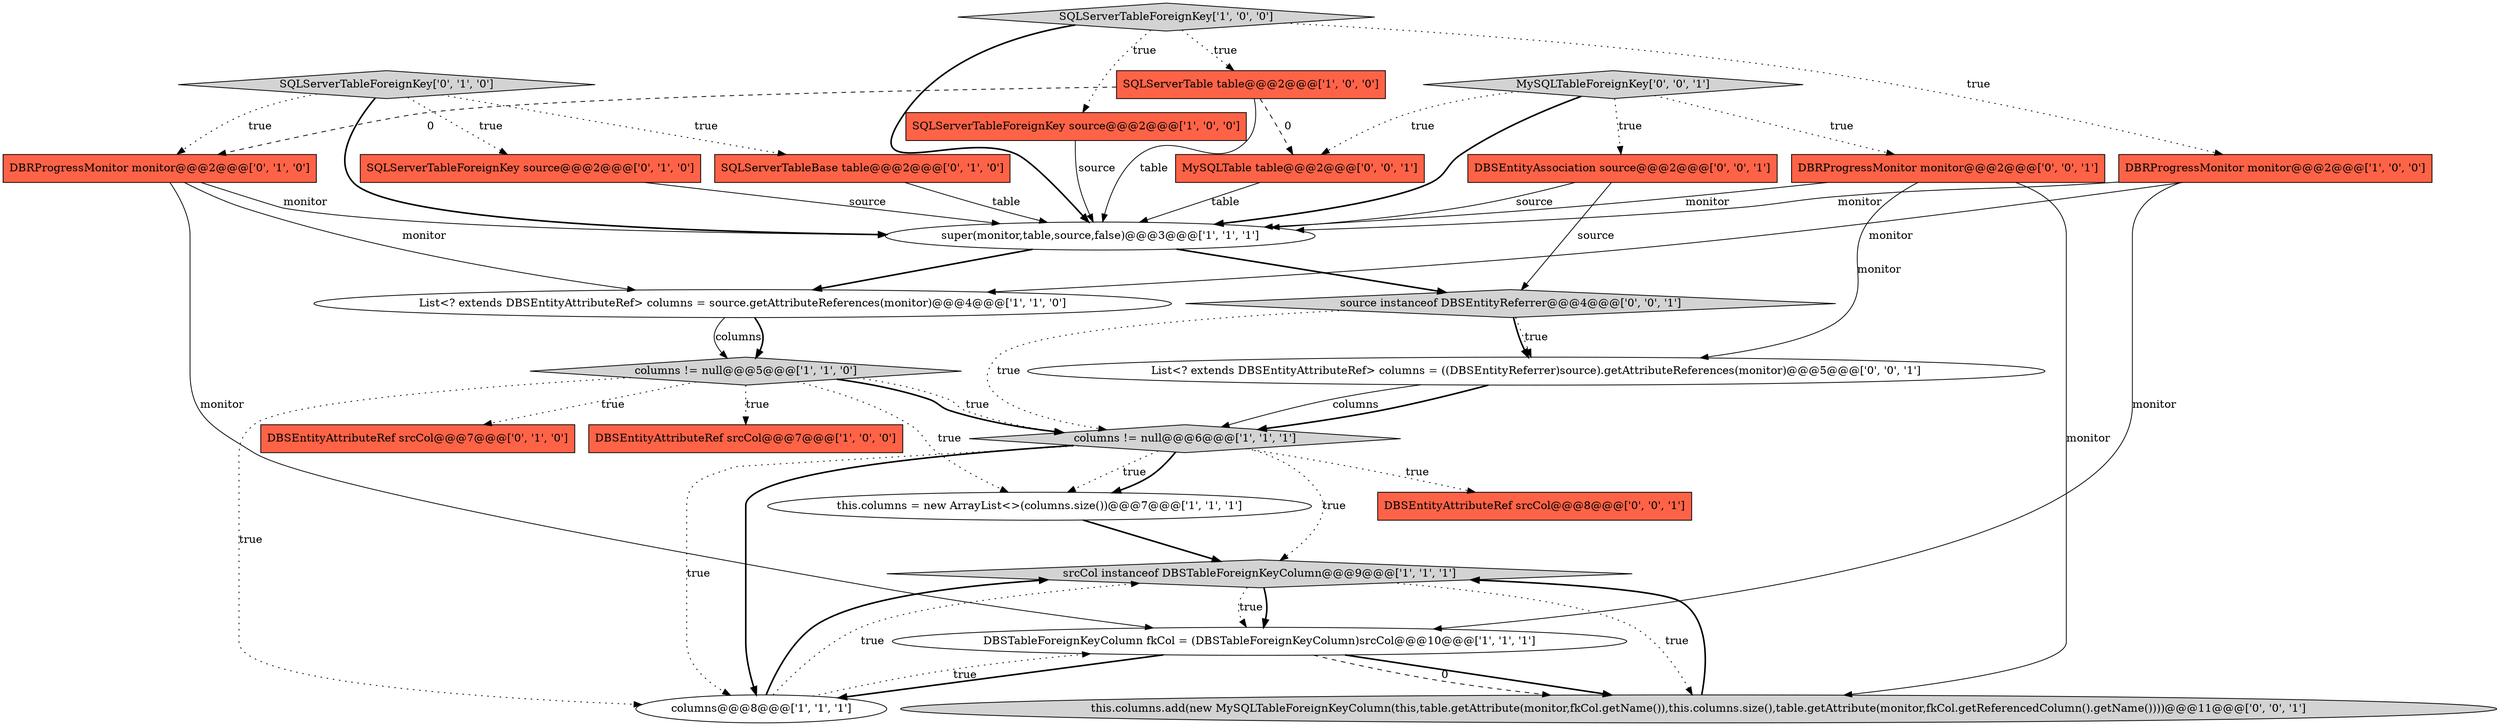 digraph {
4 [style = filled, label = "DBSEntityAttributeRef srcCol@@@7@@@['1', '0', '0']", fillcolor = tomato, shape = box image = "AAA0AAABBB1BBB"];
3 [style = filled, label = "SQLServerTableForeignKey source@@@2@@@['1', '0', '0']", fillcolor = tomato, shape = box image = "AAA0AAABBB1BBB"];
5 [style = filled, label = "this.columns = new ArrayList<>(columns.size())@@@7@@@['1', '1', '1']", fillcolor = white, shape = ellipse image = "AAA0AAABBB1BBB"];
23 [style = filled, label = "this.columns.add(new MySQLTableForeignKeyColumn(this,table.getAttribute(monitor,fkCol.getName()),this.columns.size(),table.getAttribute(monitor,fkCol.getReferencedColumn().getName())))@@@11@@@['0', '0', '1']", fillcolor = lightgray, shape = ellipse image = "AAA0AAABBB3BBB"];
20 [style = filled, label = "source instanceof DBSEntityReferrer@@@4@@@['0', '0', '1']", fillcolor = lightgray, shape = diamond image = "AAA0AAABBB3BBB"];
22 [style = filled, label = "DBSEntityAssociation source@@@2@@@['0', '0', '1']", fillcolor = tomato, shape = box image = "AAA0AAABBB3BBB"];
6 [style = filled, label = "SQLServerTableForeignKey['1', '0', '0']", fillcolor = lightgray, shape = diamond image = "AAA0AAABBB1BBB"];
2 [style = filled, label = "columns != null@@@5@@@['1', '1', '0']", fillcolor = lightgray, shape = diamond image = "AAA0AAABBB1BBB"];
9 [style = filled, label = "List<? extends DBSEntityAttributeRef> columns = source.getAttributeReferences(monitor)@@@4@@@['1', '1', '0']", fillcolor = white, shape = ellipse image = "AAA0AAABBB1BBB"];
8 [style = filled, label = "DBSTableForeignKeyColumn fkCol = (DBSTableForeignKeyColumn)srcCol@@@10@@@['1', '1', '1']", fillcolor = white, shape = ellipse image = "AAA0AAABBB1BBB"];
24 [style = filled, label = "MySQLTable table@@@2@@@['0', '0', '1']", fillcolor = tomato, shape = box image = "AAA0AAABBB3BBB"];
11 [style = filled, label = "columns != null@@@6@@@['1', '1', '1']", fillcolor = lightgray, shape = diamond image = "AAA0AAABBB1BBB"];
19 [style = filled, label = "DBRProgressMonitor monitor@@@2@@@['0', '0', '1']", fillcolor = tomato, shape = box image = "AAA0AAABBB3BBB"];
13 [style = filled, label = "SQLServerTableBase table@@@2@@@['0', '1', '0']", fillcolor = tomato, shape = box image = "AAA0AAABBB2BBB"];
0 [style = filled, label = "DBRProgressMonitor monitor@@@2@@@['1', '0', '0']", fillcolor = tomato, shape = box image = "AAA0AAABBB1BBB"];
1 [style = filled, label = "srcCol instanceof DBSTableForeignKeyColumn@@@9@@@['1', '1', '1']", fillcolor = lightgray, shape = diamond image = "AAA0AAABBB1BBB"];
14 [style = filled, label = "SQLServerTableForeignKey['0', '1', '0']", fillcolor = lightgray, shape = diamond image = "AAA0AAABBB2BBB"];
17 [style = filled, label = "DBRProgressMonitor monitor@@@2@@@['0', '1', '0']", fillcolor = tomato, shape = box image = "AAA1AAABBB2BBB"];
25 [style = filled, label = "MySQLTableForeignKey['0', '0', '1']", fillcolor = lightgray, shape = diamond image = "AAA0AAABBB3BBB"];
15 [style = filled, label = "DBSEntityAttributeRef srcCol@@@7@@@['0', '1', '0']", fillcolor = tomato, shape = box image = "AAA0AAABBB2BBB"];
18 [style = filled, label = "DBSEntityAttributeRef srcCol@@@8@@@['0', '0', '1']", fillcolor = tomato, shape = box image = "AAA0AAABBB3BBB"];
12 [style = filled, label = "super(monitor,table,source,false)@@@3@@@['1', '1', '1']", fillcolor = white, shape = ellipse image = "AAA0AAABBB1BBB"];
21 [style = filled, label = "List<? extends DBSEntityAttributeRef> columns = ((DBSEntityReferrer)source).getAttributeReferences(monitor)@@@5@@@['0', '0', '1']", fillcolor = white, shape = ellipse image = "AAA0AAABBB3BBB"];
7 [style = filled, label = "SQLServerTable table@@@2@@@['1', '0', '0']", fillcolor = tomato, shape = box image = "AAA1AAABBB1BBB"];
16 [style = filled, label = "SQLServerTableForeignKey source@@@2@@@['0', '1', '0']", fillcolor = tomato, shape = box image = "AAA0AAABBB2BBB"];
10 [style = filled, label = "columns@@@8@@@['1', '1', '1']", fillcolor = white, shape = ellipse image = "AAA0AAABBB1BBB"];
8->10 [style = bold, label=""];
10->8 [style = dotted, label="true"];
9->2 [style = solid, label="columns"];
1->8 [style = bold, label=""];
8->23 [style = bold, label=""];
20->11 [style = dotted, label="true"];
9->2 [style = bold, label=""];
7->17 [style = dashed, label="0"];
11->10 [style = dotted, label="true"];
11->1 [style = dotted, label="true"];
8->23 [style = dashed, label="0"];
2->15 [style = dotted, label="true"];
12->20 [style = bold, label=""];
24->12 [style = solid, label="table"];
25->24 [style = dotted, label="true"];
11->5 [style = dotted, label="true"];
20->21 [style = dotted, label="true"];
11->18 [style = dotted, label="true"];
12->9 [style = bold, label=""];
0->8 [style = solid, label="monitor"];
19->21 [style = solid, label="monitor"];
14->13 [style = dotted, label="true"];
21->11 [style = solid, label="columns"];
2->11 [style = dotted, label="true"];
20->21 [style = bold, label=""];
14->16 [style = dotted, label="true"];
14->17 [style = dotted, label="true"];
22->20 [style = solid, label="source"];
11->5 [style = bold, label=""];
5->1 [style = bold, label=""];
0->12 [style = solid, label="monitor"];
21->11 [style = bold, label=""];
25->12 [style = bold, label=""];
7->24 [style = dashed, label="0"];
17->8 [style = solid, label="monitor"];
11->10 [style = bold, label=""];
14->12 [style = bold, label=""];
2->4 [style = dotted, label="true"];
19->23 [style = solid, label="monitor"];
1->8 [style = dotted, label="true"];
25->22 [style = dotted, label="true"];
6->7 [style = dotted, label="true"];
19->12 [style = solid, label="monitor"];
13->12 [style = solid, label="table"];
16->12 [style = solid, label="source"];
23->1 [style = bold, label=""];
1->23 [style = dotted, label="true"];
0->9 [style = solid, label="monitor"];
10->1 [style = dotted, label="true"];
6->0 [style = dotted, label="true"];
7->12 [style = solid, label="table"];
2->5 [style = dotted, label="true"];
6->3 [style = dotted, label="true"];
10->1 [style = bold, label=""];
25->19 [style = dotted, label="true"];
3->12 [style = solid, label="source"];
22->12 [style = solid, label="source"];
2->11 [style = bold, label=""];
17->9 [style = solid, label="monitor"];
2->10 [style = dotted, label="true"];
17->12 [style = solid, label="monitor"];
6->12 [style = bold, label=""];
}
